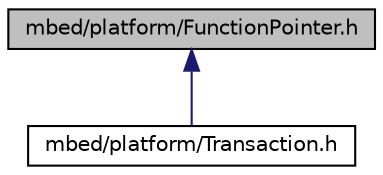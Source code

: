 digraph "mbed/platform/FunctionPointer.h"
{
 // LATEX_PDF_SIZE
  edge [fontname="Helvetica",fontsize="10",labelfontname="Helvetica",labelfontsize="10"];
  node [fontname="Helvetica",fontsize="10",shape=record];
  Node1 [label="mbed/platform/FunctionPointer.h",height=0.2,width=0.4,color="black", fillcolor="grey75", style="filled", fontcolor="black",tooltip=" "];
  Node1 -> Node2 [dir="back",color="midnightblue",fontsize="10",style="solid",fontname="Helvetica"];
  Node2 [label="mbed/platform/Transaction.h",height=0.2,width=0.4,color="black", fillcolor="white", style="filled",URL="$_transaction_8h.html",tooltip=" "];
}
